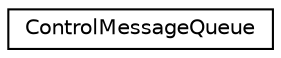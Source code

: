 digraph "Graphical Class Hierarchy"
{
  edge [fontname="Helvetica",fontsize="10",labelfontname="Helvetica",labelfontsize="10"];
  node [fontname="Helvetica",fontsize="10",shape=record];
  rankdir="LR";
  Node0 [label="ControlMessageQueue",height=0.2,width=0.4,color="black", fillcolor="white", style="filled",URL="$classControlMessageQueue.html"];
}
